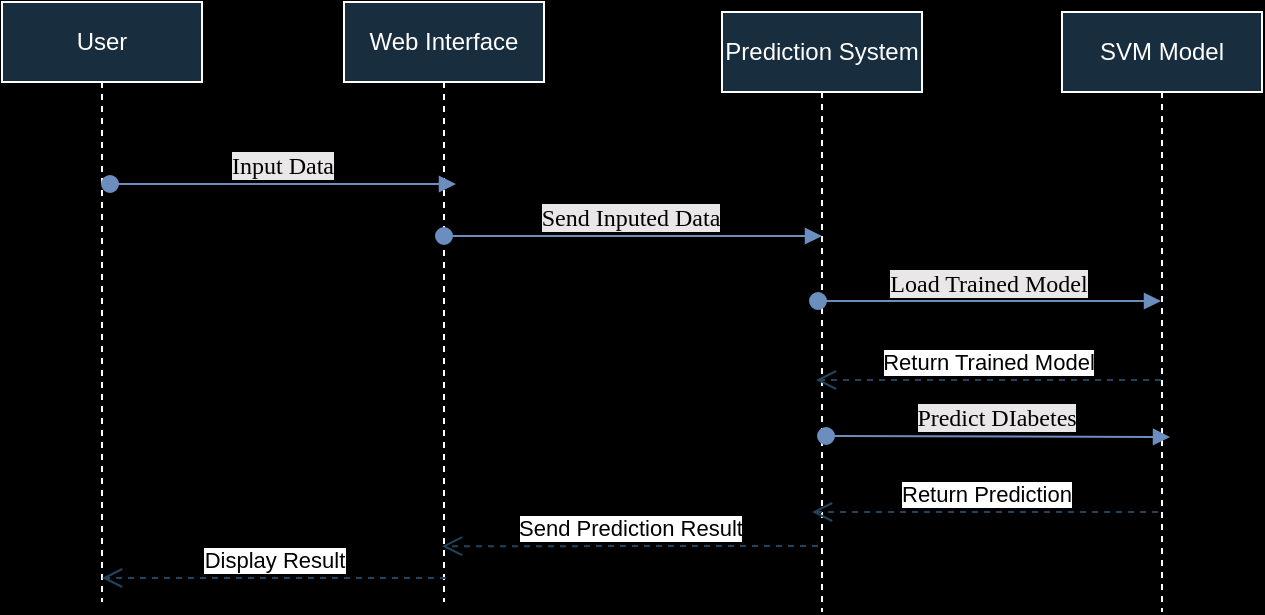 <mxfile version="24.2.5" type="device">
  <diagram name="Page-1" id="MCYBAP06bELJlcWTLo5f">
    <mxGraphModel dx="880" dy="434" grid="0" gridSize="1" guides="1" tooltips="1" connect="1" arrows="1" fold="1" page="1" pageScale="1" pageWidth="850" pageHeight="1100" background="#000000" math="0" shadow="0">
      <root>
        <mxCell id="0" />
        <mxCell id="1" parent="0" />
        <mxCell id="1rTlTTWgD1hm_3FV1yF--4" value="User" style="shape=umlLifeline;perimeter=lifelinePerimeter;whiteSpace=wrap;html=1;container=1;dropTarget=0;collapsible=0;recursiveResize=0;outlineConnect=0;portConstraint=eastwest;newEdgeStyle={&quot;curved&quot;:0,&quot;rounded&quot;:0};labelBackgroundColor=none;fillColor=#182E3E;strokeColor=#FFFFFF;fontColor=#FFFFFF;" vertex="1" parent="1">
          <mxGeometry x="178" y="53" width="100" height="300" as="geometry" />
        </mxCell>
        <mxCell id="1rTlTTWgD1hm_3FV1yF--7" value="Web Interface" style="shape=umlLifeline;perimeter=lifelinePerimeter;whiteSpace=wrap;html=1;container=1;dropTarget=0;collapsible=0;recursiveResize=0;outlineConnect=0;portConstraint=eastwest;newEdgeStyle={&quot;curved&quot;:0,&quot;rounded&quot;:0};labelBackgroundColor=none;fillColor=#182E3E;strokeColor=#FFFFFF;fontColor=#FFFFFF;" vertex="1" parent="1">
          <mxGeometry x="349" y="53" width="100" height="300" as="geometry" />
        </mxCell>
        <mxCell id="1rTlTTWgD1hm_3FV1yF--8" value="Prediction System" style="shape=umlLifeline;perimeter=lifelinePerimeter;whiteSpace=wrap;html=1;container=1;dropTarget=0;collapsible=0;recursiveResize=0;outlineConnect=0;portConstraint=eastwest;newEdgeStyle={&quot;curved&quot;:0,&quot;rounded&quot;:0};labelBackgroundColor=none;fillColor=#182E3E;strokeColor=#FFFFFF;fontColor=#FFFFFF;" vertex="1" parent="1">
          <mxGeometry x="538" y="58" width="100" height="300" as="geometry" />
        </mxCell>
        <mxCell id="1rTlTTWgD1hm_3FV1yF--9" value="&lt;font face=&quot;Times New Roman&quot; style=&quot;font-size: 12px; background-color: rgb(233, 231, 231);&quot;&gt;Input Data&lt;/font&gt;" style="html=1;verticalAlign=bottom;startArrow=oval;startFill=1;endArrow=block;startSize=8;curved=0;rounded=0;strokeColor=#6c8ebf;fillColor=#dae8fc;" edge="1" parent="1">
          <mxGeometry x="-0.014" width="60" relative="1" as="geometry">
            <mxPoint x="232" y="144" as="sourcePoint" />
            <mxPoint x="405" y="144" as="targetPoint" />
            <mxPoint as="offset" />
          </mxGeometry>
        </mxCell>
        <mxCell id="1rTlTTWgD1hm_3FV1yF--10" value="&lt;font face=&quot;Times New Roman&quot; style=&quot;font-size: 12px; background-color: rgb(233, 231, 231);&quot;&gt;Send Inputed Data&lt;/font&gt;" style="html=1;verticalAlign=bottom;startArrow=oval;startFill=1;endArrow=block;startSize=8;curved=0;rounded=0;strokeColor=#6c8ebf;fillColor=#dae8fc;" edge="1" parent="1">
          <mxGeometry x="-0.014" width="60" relative="1" as="geometry">
            <mxPoint x="399" y="170" as="sourcePoint" />
            <mxPoint x="588" y="170" as="targetPoint" />
            <mxPoint as="offset" />
          </mxGeometry>
        </mxCell>
        <mxCell id="1rTlTTWgD1hm_3FV1yF--13" value="SVM Model" style="shape=umlLifeline;perimeter=lifelinePerimeter;whiteSpace=wrap;html=1;container=1;dropTarget=0;collapsible=0;recursiveResize=0;outlineConnect=0;portConstraint=eastwest;newEdgeStyle={&quot;curved&quot;:0,&quot;rounded&quot;:0};labelBackgroundColor=none;fillColor=#182E3E;strokeColor=#FFFFFF;fontColor=#FFFFFF;" vertex="1" parent="1">
          <mxGeometry x="708" y="58" width="100" height="300" as="geometry" />
        </mxCell>
        <mxCell id="1rTlTTWgD1hm_3FV1yF--14" value="&lt;font face=&quot;Times New Roman&quot;&gt;&lt;span style=&quot;font-size: 12px; background-color: rgb(233, 231, 231);&quot;&gt;Load Trained Model&lt;/span&gt;&lt;/font&gt;" style="html=1;verticalAlign=bottom;startArrow=oval;startFill=1;endArrow=block;startSize=8;curved=0;rounded=0;strokeColor=#6c8ebf;fillColor=#dae8fc;" edge="1" parent="1" target="1rTlTTWgD1hm_3FV1yF--13">
          <mxGeometry x="-0.014" width="60" relative="1" as="geometry">
            <mxPoint x="586" y="202.5" as="sourcePoint" />
            <mxPoint x="753" y="203" as="targetPoint" />
            <mxPoint as="offset" />
          </mxGeometry>
        </mxCell>
        <mxCell id="1rTlTTWgD1hm_3FV1yF--15" value="Return Trained Model" style="html=1;verticalAlign=bottom;endArrow=open;dashed=1;endSize=8;curved=0;rounded=0;strokeColor=#23445D;" edge="1" parent="1" source="1rTlTTWgD1hm_3FV1yF--13">
          <mxGeometry relative="1" as="geometry">
            <mxPoint x="665" y="242" as="sourcePoint" />
            <mxPoint x="585" y="242" as="targetPoint" />
          </mxGeometry>
        </mxCell>
        <mxCell id="1rTlTTWgD1hm_3FV1yF--16" value="&lt;font face=&quot;Times New Roman&quot;&gt;&lt;span style=&quot;font-size: 12px; background-color: rgb(233, 231, 231);&quot;&gt;Predict DIabetes&lt;/span&gt;&lt;/font&gt;" style="html=1;verticalAlign=bottom;startArrow=oval;startFill=1;endArrow=block;startSize=8;curved=0;rounded=0;strokeColor=#6c8ebf;fillColor=#dae8fc;" edge="1" parent="1">
          <mxGeometry x="-0.014" width="60" relative="1" as="geometry">
            <mxPoint x="590" y="270" as="sourcePoint" />
            <mxPoint x="762" y="270.5" as="targetPoint" />
            <mxPoint as="offset" />
          </mxGeometry>
        </mxCell>
        <mxCell id="1rTlTTWgD1hm_3FV1yF--17" value="Return Prediction" style="html=1;verticalAlign=bottom;endArrow=open;dashed=1;endSize=8;curved=0;rounded=0;strokeColor=#23445D;" edge="1" parent="1">
          <mxGeometry relative="1" as="geometry">
            <mxPoint x="756" y="308" as="sourcePoint" />
            <mxPoint x="583" y="308" as="targetPoint" />
          </mxGeometry>
        </mxCell>
        <mxCell id="1rTlTTWgD1hm_3FV1yF--18" value="Send Prediction Result" style="html=1;verticalAlign=bottom;endArrow=open;dashed=1;endSize=8;curved=0;rounded=0;strokeColor=#23445D;entryX=0.49;entryY=0.907;entryDx=0;entryDy=0;entryPerimeter=0;" edge="1" parent="1" target="1rTlTTWgD1hm_3FV1yF--7">
          <mxGeometry relative="1" as="geometry">
            <mxPoint x="586" y="325" as="sourcePoint" />
            <mxPoint x="413" y="325" as="targetPoint" />
          </mxGeometry>
        </mxCell>
        <mxCell id="1rTlTTWgD1hm_3FV1yF--19" value="Display Result" style="html=1;verticalAlign=bottom;endArrow=open;dashed=1;endSize=8;curved=0;rounded=0;strokeColor=#23445D;" edge="1" parent="1" target="1rTlTTWgD1hm_3FV1yF--4">
          <mxGeometry relative="1" as="geometry">
            <mxPoint x="400" y="341" as="sourcePoint" />
            <mxPoint x="231" y="341" as="targetPoint" />
          </mxGeometry>
        </mxCell>
      </root>
    </mxGraphModel>
  </diagram>
</mxfile>
